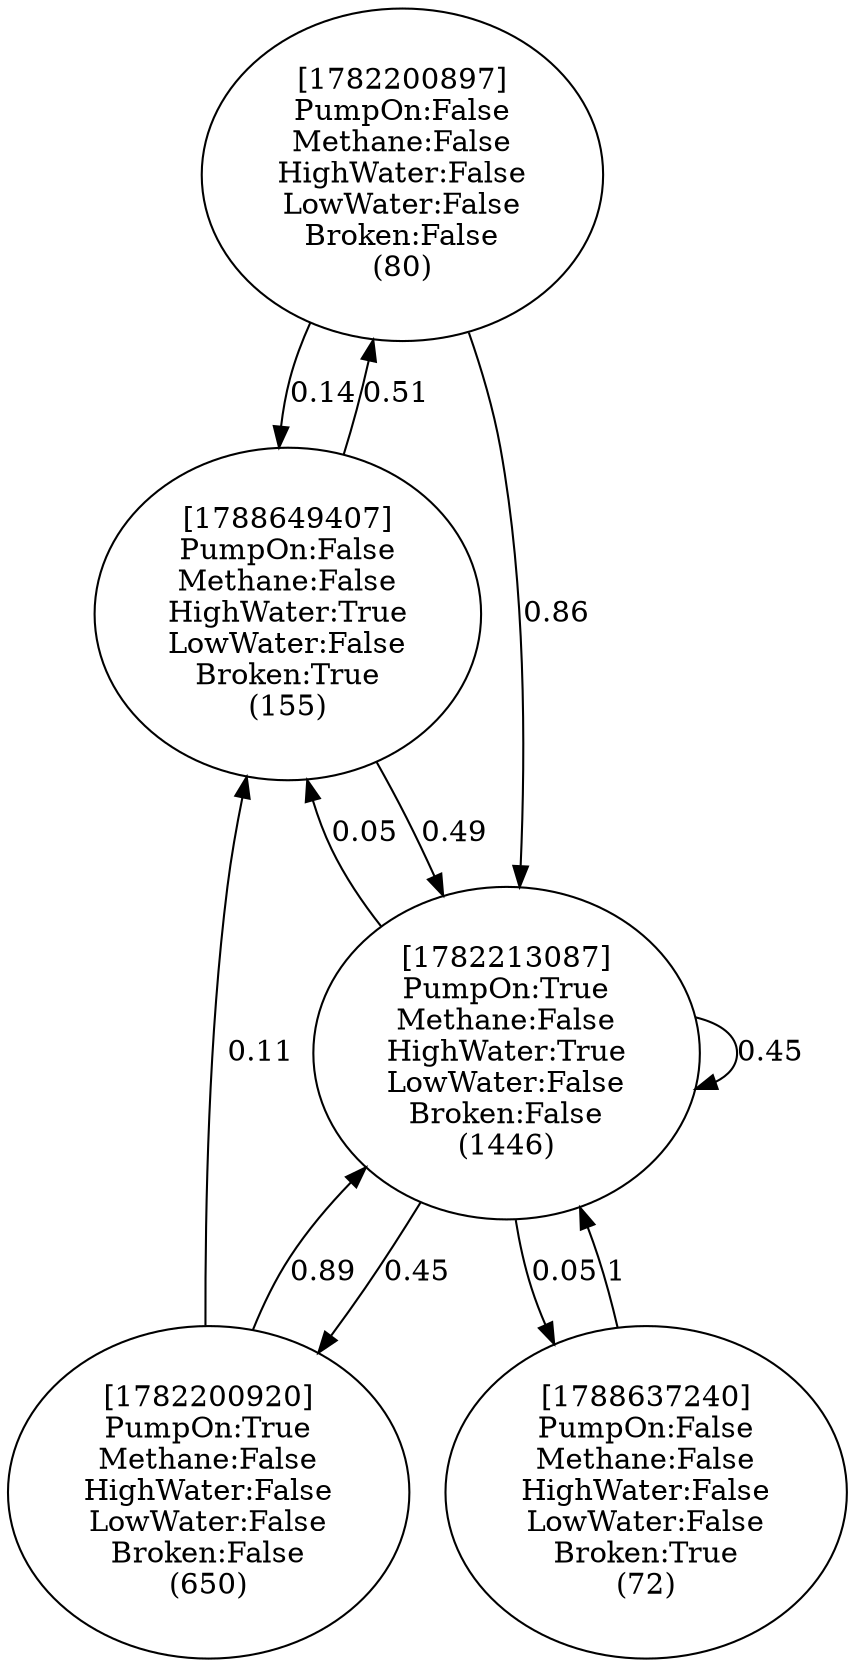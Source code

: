 digraph {
1782200897[label="[1782200897]
PumpOn:False
Methane:False
HighWater:False
LowWater:False
Broken:False
(80)"]
1788649407[label="[1788649407]
PumpOn:False
Methane:False
HighWater:True
LowWater:False
Broken:True
(155)"]
1782213087[label="[1782213087]
PumpOn:True
Methane:False
HighWater:True
LowWater:False
Broken:False
(1446)"]
1782200920[label="[1782200920]
PumpOn:True
Methane:False
HighWater:False
LowWater:False
Broken:False
(650)"]
1788637240[label="[1788637240]
PumpOn:False
Methane:False
HighWater:False
LowWater:False
Broken:True
(72)"]
1782200897 -> 1788649407 [label="0.14"];
1782200897 -> 1782213087 [label="0.86"];
1788649407 -> 1782213087 [label="0.49"];
1788649407 -> 1782200897 [label="0.51"];
1782213087 -> 1788649407 [label="0.05"];
1782213087 -> 1782213087 [label="0.45"];
1782213087 -> 1782200920 [label="0.45"];
1782213087 -> 1788637240 [label="0.05"];
1782200920 -> 1788649407 [label="0.11"];
1782200920 -> 1782213087 [label="0.89"];
1788637240 -> 1782213087 [label="1"];
}

